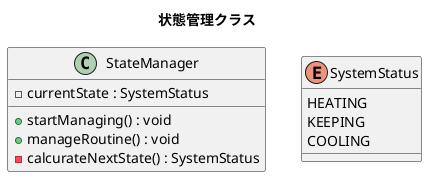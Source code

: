 @startuml
title 状態管理クラス

class "StateManager" as ClassStateManager{
  -currentState : SystemStatus
  +startManaging() : void
  +manageRoutine() : void
  -calcurateNextState() : SystemStatus
}
enum "SystemStatus" as EnumSystemStatus{
  HEATING
  KEEPING
  COOLING
}
@enduml
